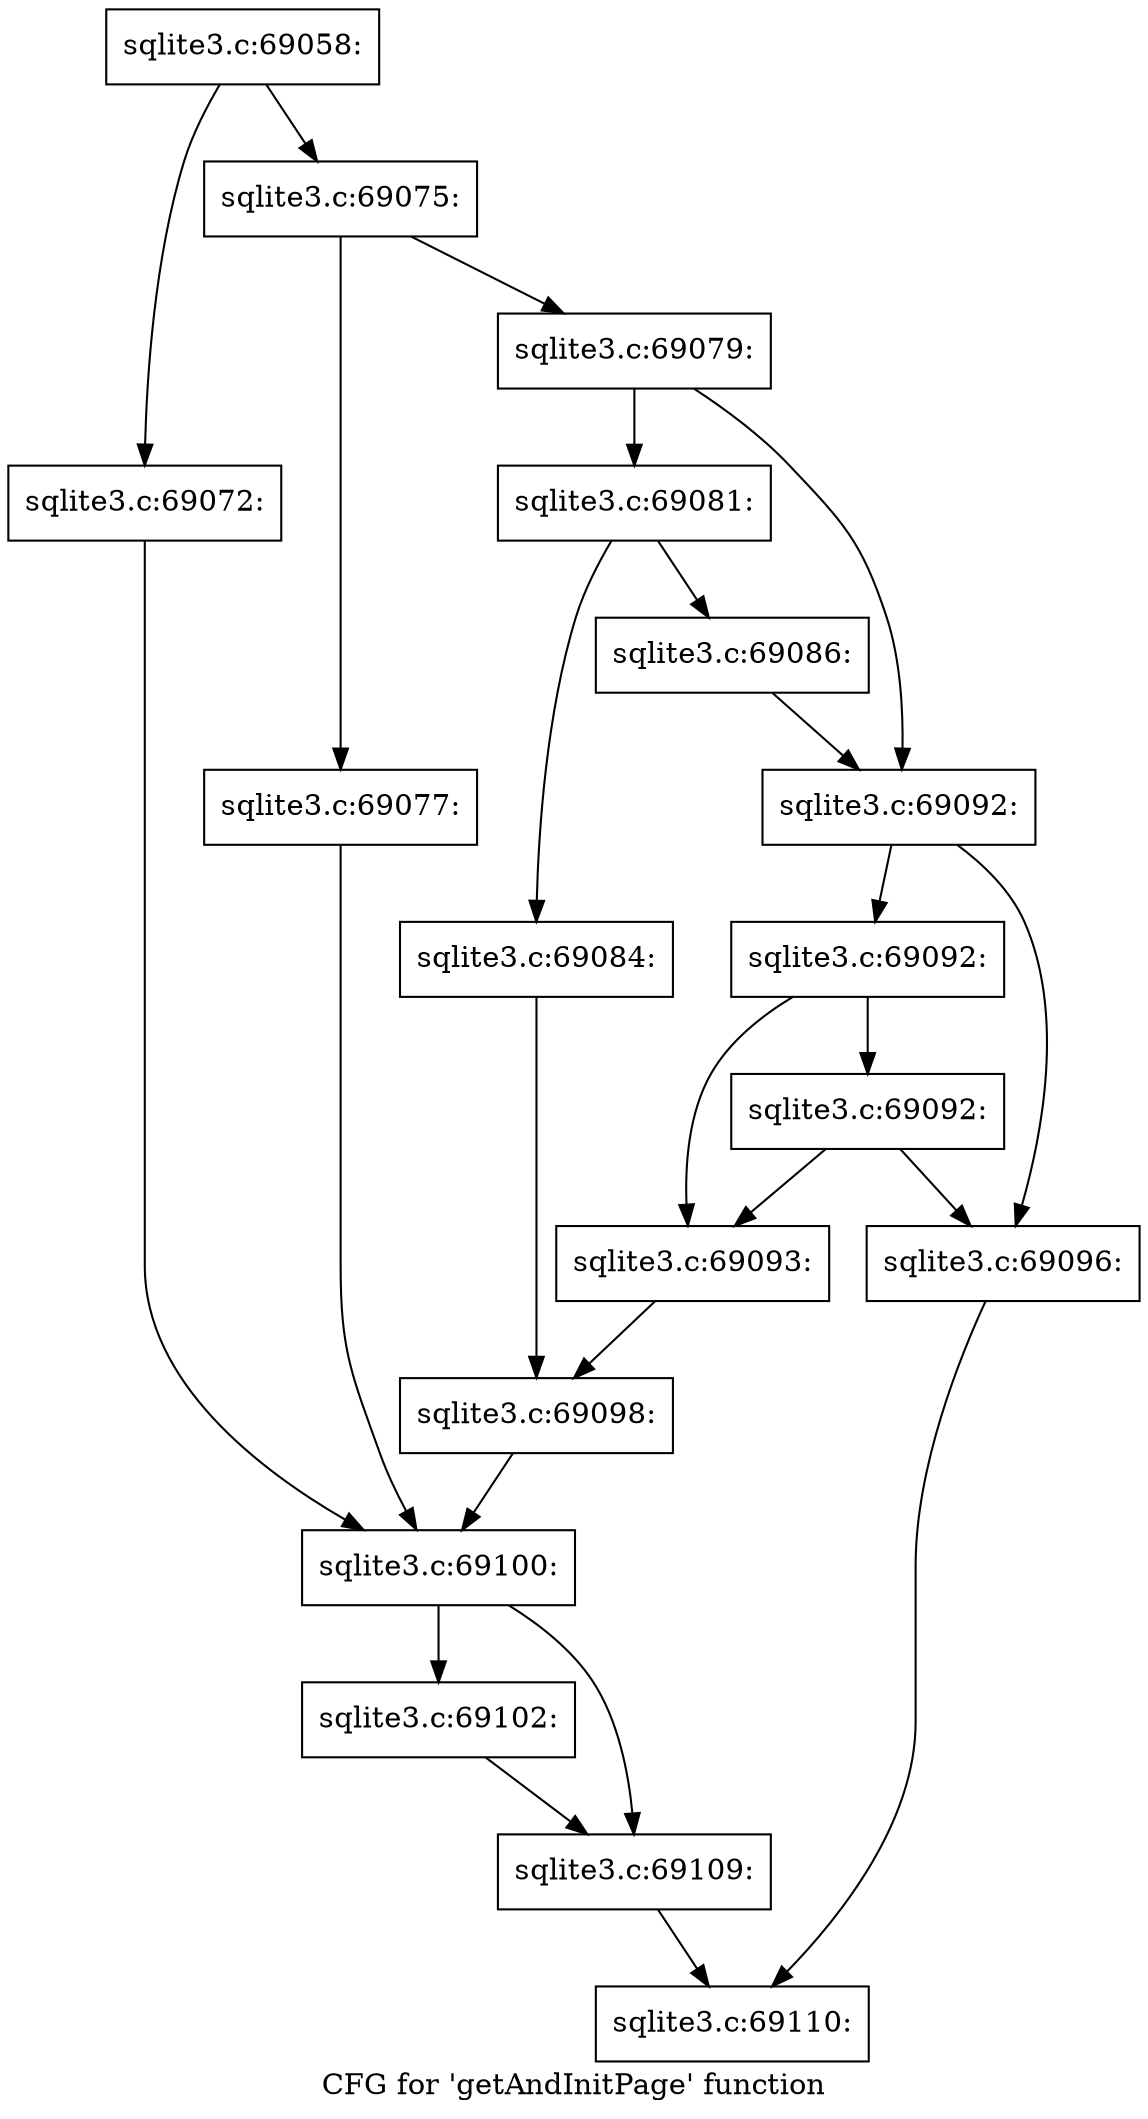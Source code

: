 digraph "CFG for 'getAndInitPage' function" {
	label="CFG for 'getAndInitPage' function";

	Node0x55c0f7f725b0 [shape=record,label="{sqlite3.c:69058:}"];
	Node0x55c0f7f725b0 -> Node0x55c0f7f7faf0;
	Node0x55c0f7f725b0 -> Node0x55c0f7f7fb40;
	Node0x55c0f7f7faf0 [shape=record,label="{sqlite3.c:69072:}"];
	Node0x55c0f7f7faf0 -> Node0x55c0f7f80a20;
	Node0x55c0f7f7fb40 [shape=record,label="{sqlite3.c:69075:}"];
	Node0x55c0f7f7fb40 -> Node0x55c0f7f811c0;
	Node0x55c0f7f7fb40 -> Node0x55c0f7f81210;
	Node0x55c0f7f811c0 [shape=record,label="{sqlite3.c:69077:}"];
	Node0x55c0f7f811c0 -> Node0x55c0f7f80a20;
	Node0x55c0f7f81210 [shape=record,label="{sqlite3.c:69079:}"];
	Node0x55c0f7f81210 -> Node0x55c0f7f819f0;
	Node0x55c0f7f81210 -> Node0x55c0f7f81a40;
	Node0x55c0f7f819f0 [shape=record,label="{sqlite3.c:69081:}"];
	Node0x55c0f7f819f0 -> Node0x55c0f7f82670;
	Node0x55c0f7f819f0 -> Node0x55c0f7f826c0;
	Node0x55c0f7f82670 [shape=record,label="{sqlite3.c:69084:}"];
	Node0x55c0f7f82670 -> Node0x55c0f7f82a60;
	Node0x55c0f7f826c0 [shape=record,label="{sqlite3.c:69086:}"];
	Node0x55c0f7f826c0 -> Node0x55c0f7f81a40;
	Node0x55c0f7f81a40 [shape=record,label="{sqlite3.c:69092:}"];
	Node0x55c0f7f81a40 -> Node0x55c0f7f82de0;
	Node0x55c0f7f81a40 -> Node0x55c0f7f82d90;
	Node0x55c0f7f82de0 [shape=record,label="{sqlite3.c:69092:}"];
	Node0x55c0f7f82de0 -> Node0x55c0f7f82d40;
	Node0x55c0f7f82de0 -> Node0x55c0f7f83040;
	Node0x55c0f7f83040 [shape=record,label="{sqlite3.c:69092:}"];
	Node0x55c0f7f83040 -> Node0x55c0f7f82d40;
	Node0x55c0f7f83040 -> Node0x55c0f7f82d90;
	Node0x55c0f7f82d40 [shape=record,label="{sqlite3.c:69093:}"];
	Node0x55c0f7f82d40 -> Node0x55c0f7f82a60;
	Node0x55c0f7f82d90 [shape=record,label="{sqlite3.c:69096:}"];
	Node0x55c0f7f82d90 -> Node0x55c0f7f72730;
	Node0x55c0f7f82a60 [shape=record,label="{sqlite3.c:69098:}"];
	Node0x55c0f7f82a60 -> Node0x55c0f7f80a20;
	Node0x55c0f7f80a20 [shape=record,label="{sqlite3.c:69100:}"];
	Node0x55c0f7f80a20 -> Node0x55c0f7f84780;
	Node0x55c0f7f80a20 -> Node0x55c0f7f847d0;
	Node0x55c0f7f84780 [shape=record,label="{sqlite3.c:69102:}"];
	Node0x55c0f7f84780 -> Node0x55c0f7f847d0;
	Node0x55c0f7f847d0 [shape=record,label="{sqlite3.c:69109:}"];
	Node0x55c0f7f847d0 -> Node0x55c0f7f72730;
	Node0x55c0f7f72730 [shape=record,label="{sqlite3.c:69110:}"];
}
